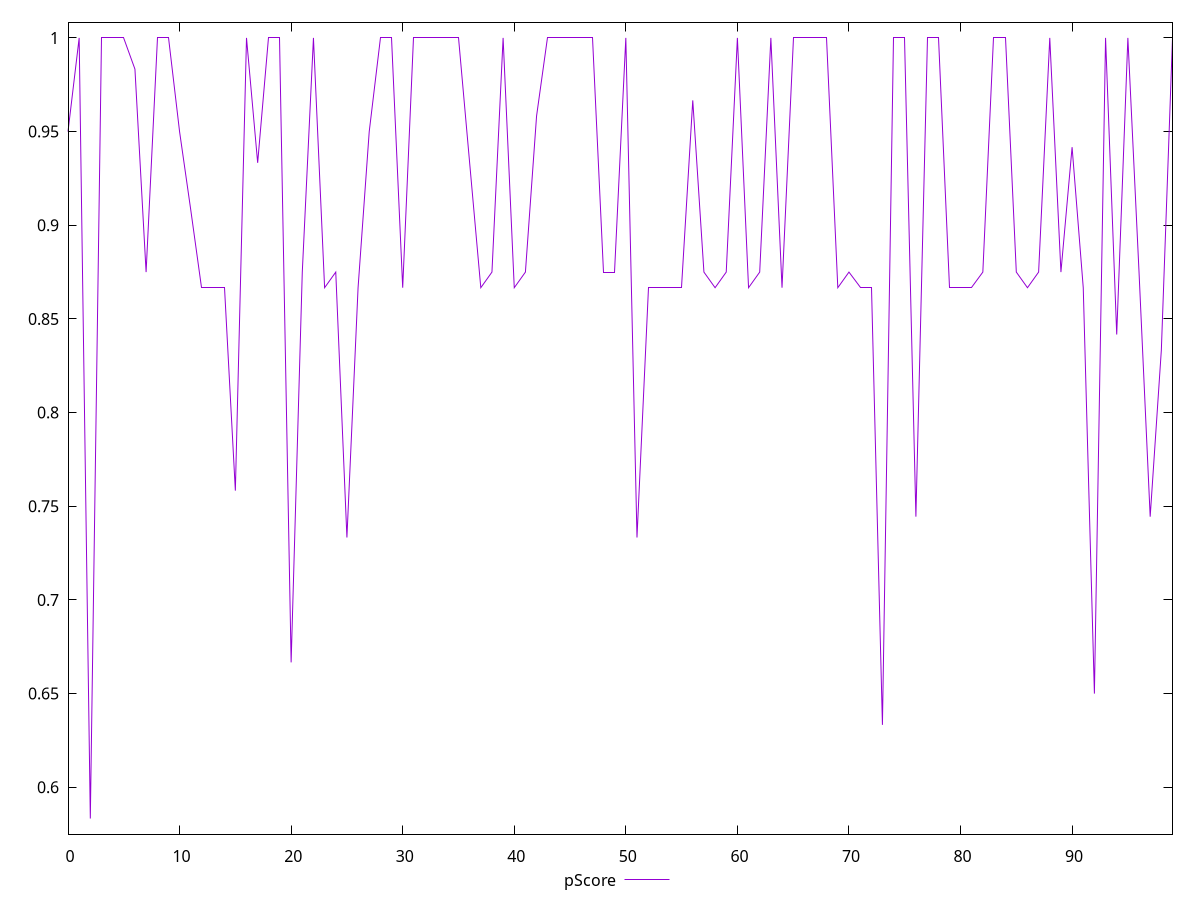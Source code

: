 reset

$pScore <<EOF
0 0.95
1 1
2 0.5833333333333334
3 1
4 1
5 1
6 0.9833333333333333
7 0.875
8 1
9 1
10 0.95
11 0.9083333333333333
12 0.8666666666666667
13 0.8666666666666667
14 0.8666666666666667
15 0.7583333333333333
16 1
17 0.9333333333333333
18 1
19 1
20 0.6666666666666666
21 0.875
22 1
23 0.8666666666666667
24 0.875
25 0.7333333333333333
26 0.8666666666666667
27 0.95
28 1
29 1
30 0.8666666666666667
31 1
32 1
33 1
34 1
35 1
36 0.9333333333333333
37 0.8666666666666667
38 0.875
39 1
40 0.8666666666666667
41 0.875
42 0.9583333333333334
43 1
44 1
45 1
46 1
47 1
48 0.875
49 0.875
50 1
51 0.7333333333333333
52 0.8666666666666667
53 0.8666666666666667
54 0.8666666666666667
55 0.8666666666666667
56 0.9666666666666667
57 0.875
58 0.8666666666666667
59 0.875
60 1
61 0.8666666666666667
62 0.875
63 1
64 0.8666666666666667
65 1
66 1
67 1
68 1
69 0.8666666666666667
70 0.875
71 0.8666666666666667
72 0.8666666666666667
73 0.6333333333333333
74 1
75 1
76 0.7444444444444445
77 1
78 1
79 0.8666666666666667
80 0.8666666666666667
81 0.8666666666666667
82 0.875
83 1
84 1
85 0.875
86 0.8666666666666667
87 0.875
88 1
89 0.875
90 0.9416666666666667
91 0.8666666666666667
92 0.65
93 1
94 0.8416666666666667
95 1
96 0.875
97 0.7444444444444445
98 0.8333333333333333
99 1
EOF

set key outside below
set xrange [0:99]
set yrange [0.5750000000000001:1.0083333333333333]
set trange [0.5750000000000001:1.0083333333333333]
set terminal svg size 640, 500 enhanced background rgb 'white'
set output "report_00015_2021-02-09T16-11-33.973Z/unused-css-rules/samples/pages+cached/pScore/values.svg"

plot $pScore title "pScore" with line

reset

